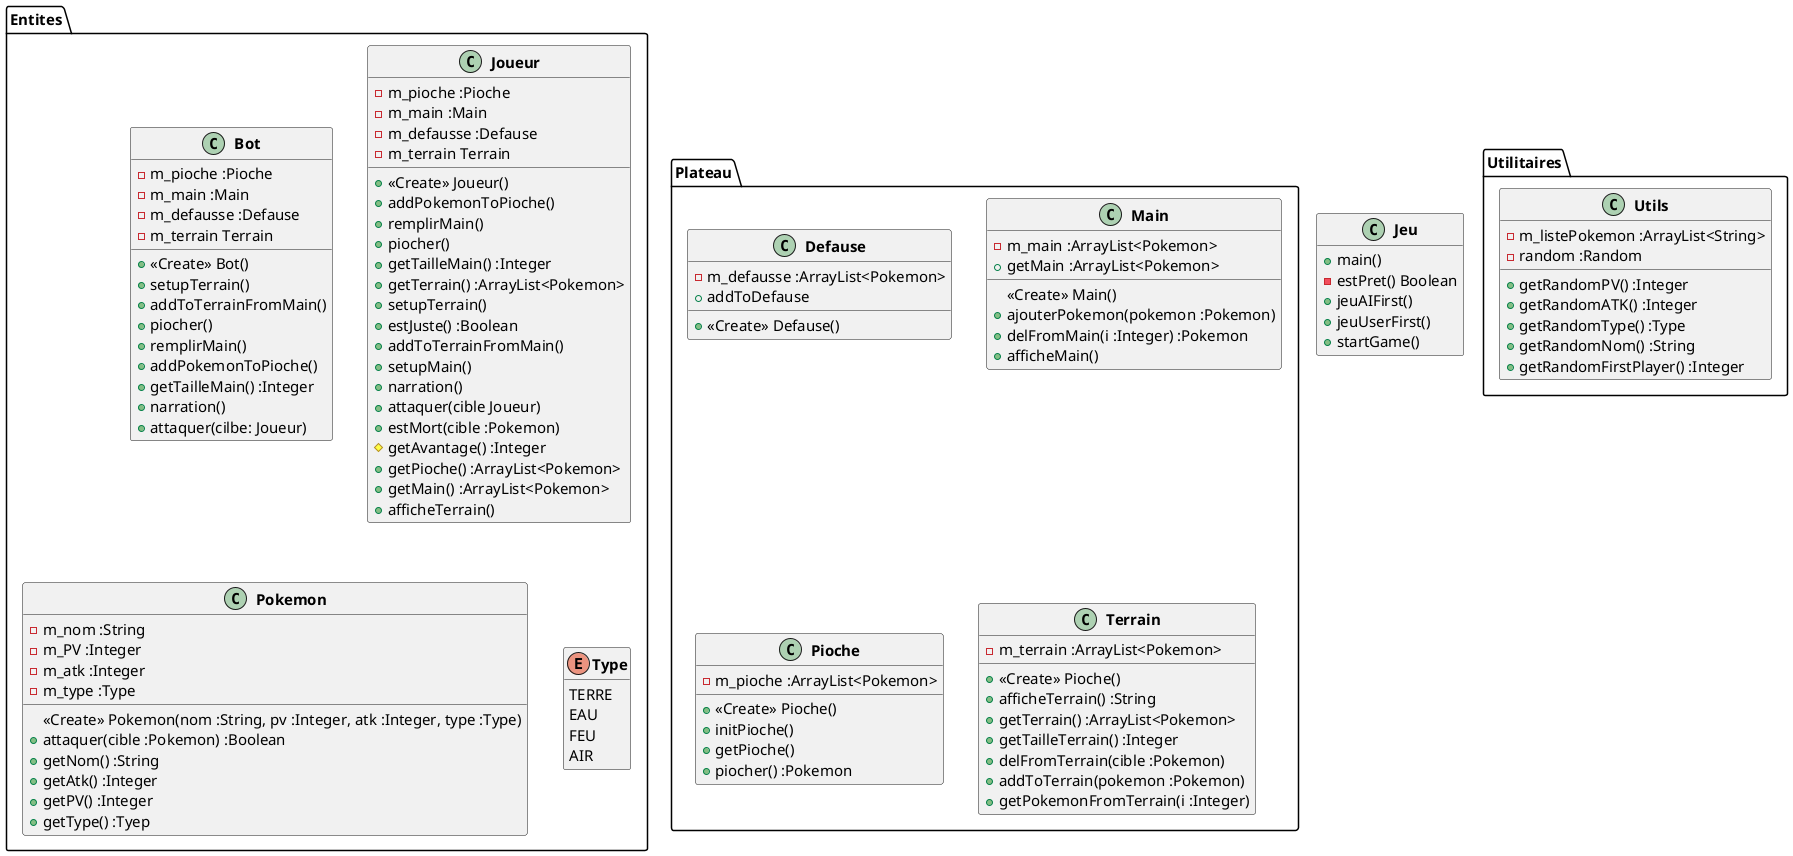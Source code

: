 @startuml
scale 1
skinparam classFontStyle Bold
skinparam defaultFontSize 15
hide empty members
skinparam classAttribute IconSize 0
skinparam classFontStyle Bold
hide enum methods



class Jeu
{
    +main()
    -estPret() Boolean
    +jeuAIFirst()
    +jeuUserFirst()
    +startGame()
}

package Entites
{
    class Bot
    {
        -m_pioche :Pioche
        -m_main :Main
        -m_defausse :Defause
        -m_terrain Terrain

        +<<Create>> Bot()
        +setupTerrain()
        +addToTerrainFromMain()
        +piocher()
        +remplirMain()
        +addPokemonToPioche()
        +getTailleMain() :Integer
        +narration()
        +attaquer(cilbe: Joueur)
    }

    class Joueur
    {
        -m_pioche :Pioche
        -m_main :Main
        -m_defausse :Defause
        -m_terrain Terrain

        +<<Create>> Joueur()
        +addPokemonToPioche()
        +remplirMain()
        +piocher()
        +getTailleMain() :Integer
        +getTerrain() :ArrayList<Pokemon>
        +setupTerrain()
        +estJuste() :Boolean
        +addToTerrainFromMain()
        +setupMain()
        +narration()
        +attaquer(cible Joueur)
        +estMort(cible :Pokemon)
        #getAvantage() :Integer
        +getPioche() :ArrayList<Pokemon>
        +getMain() :ArrayList<Pokemon>
        +afficheTerrain()
    }

    class Pokemon
    {
        -m_nom :String
        -m_PV :Integer
        -m_atk :Integer
        -m_type :Type

        <<Create>> Pokemon(nom :String, pv :Integer, atk :Integer, type :Type)
        +attaquer(cible :Pokemon) :Boolean
        +getNom() :String
        +getAtk() :Integer
        +getPV() :Integer
        +getType() :Tyep
    }

    enum Type
    {
        TERRE
        EAU
        FEU
        AIR
    }
}

package Plateau
{
    class Defause
    {
        -m_defausse :ArrayList<Pokemon>
        +<<Create>> Defause()
        +addToDefause
    }

    class Main
    {
        -m_main :ArrayList<Pokemon>
        <<Create>> Main()
        +ajouterPokemon(pokemon :Pokemon)
        +getMain :ArrayList<Pokemon>
        +delFromMain(i :Integer) :Pokemon
        +afficheMain()
    }

    class Pioche
    {
        -m_pioche :ArrayList<Pokemon>
        +<<Create>> Pioche()
        +initPioche()
        +getPioche()
        +piocher() :Pokemon
    }

    class Terrain
    {
        -m_terrain :ArrayList<Pokemon>
        +<<Create>> Pioche()
        +afficheTerrain() :String
        +getTerrain() :ArrayList<Pokemon>
        +getTailleTerrain() :Integer
        +delFromTerrain(cible :Pokemon)
        +addToTerrain(pokemon :Pokemon)
        +getPokemonFromTerrain(i :Integer)
    }
}

package Utilitaires
{
    class Utils
    {
        -m_listePokemon :ArrayList<String>
        -random :Random
        +getRandomPV() :Integer
        +getRandomATK() :Integer
        +getRandomType() :Type
        +getRandomNom() :String
        +getRandomFirstPlayer() :Integer
    }
}

@enduml